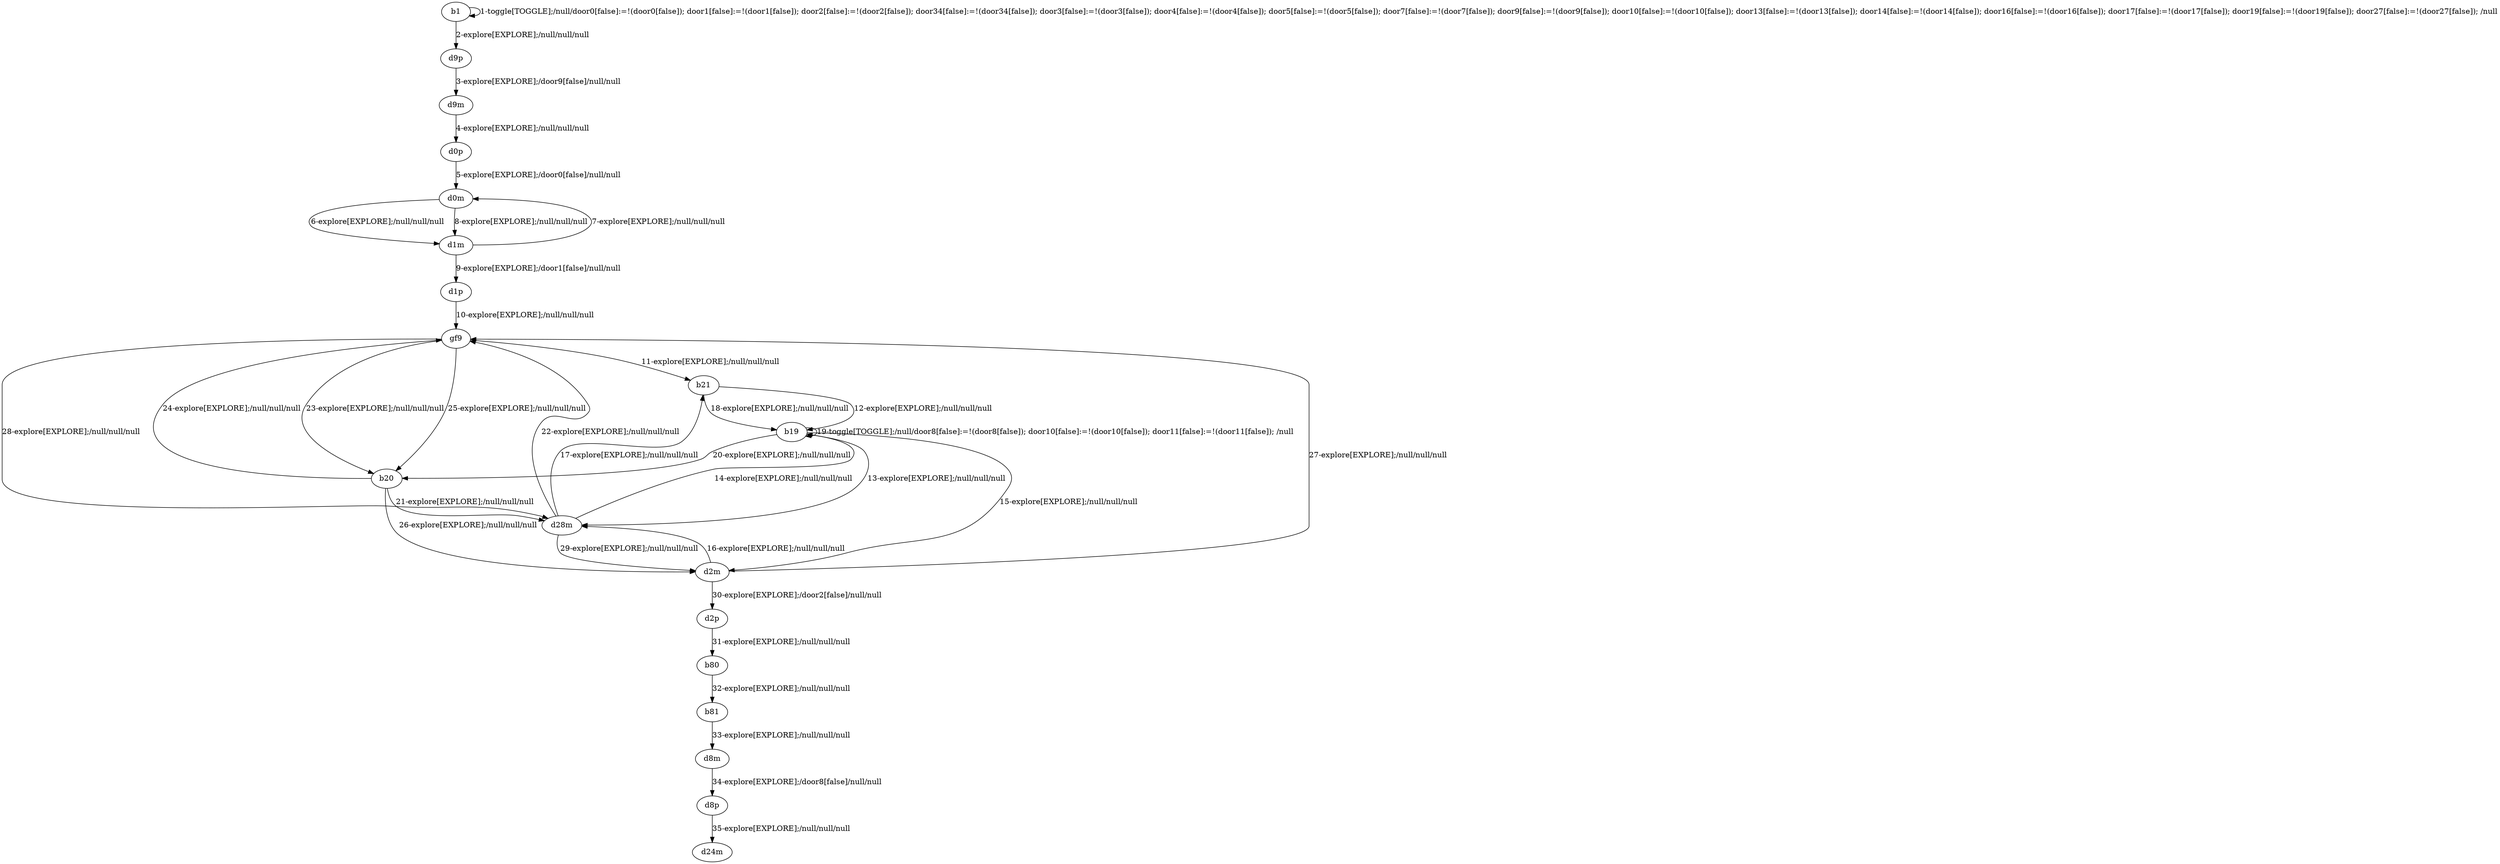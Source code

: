 # Total number of goals covered by this test: 2
# b21 --> b19
# d2m --> gf9

digraph g {
"b1" -> "b1" [label = "1-toggle[TOGGLE];/null/door0[false]:=!(door0[false]); door1[false]:=!(door1[false]); door2[false]:=!(door2[false]); door34[false]:=!(door34[false]); door3[false]:=!(door3[false]); door4[false]:=!(door4[false]); door5[false]:=!(door5[false]); door7[false]:=!(door7[false]); door9[false]:=!(door9[false]); door10[false]:=!(door10[false]); door13[false]:=!(door13[false]); door14[false]:=!(door14[false]); door16[false]:=!(door16[false]); door17[false]:=!(door17[false]); door19[false]:=!(door19[false]); door27[false]:=!(door27[false]); /null"];
"b1" -> "d9p" [label = "2-explore[EXPLORE];/null/null/null"];
"d9p" -> "d9m" [label = "3-explore[EXPLORE];/door9[false]/null/null"];
"d9m" -> "d0p" [label = "4-explore[EXPLORE];/null/null/null"];
"d0p" -> "d0m" [label = "5-explore[EXPLORE];/door0[false]/null/null"];
"d0m" -> "d1m" [label = "6-explore[EXPLORE];/null/null/null"];
"d1m" -> "d0m" [label = "7-explore[EXPLORE];/null/null/null"];
"d0m" -> "d1m" [label = "8-explore[EXPLORE];/null/null/null"];
"d1m" -> "d1p" [label = "9-explore[EXPLORE];/door1[false]/null/null"];
"d1p" -> "gf9" [label = "10-explore[EXPLORE];/null/null/null"];
"gf9" -> "b21" [label = "11-explore[EXPLORE];/null/null/null"];
"b21" -> "b19" [label = "12-explore[EXPLORE];/null/null/null"];
"b19" -> "d28m" [label = "13-explore[EXPLORE];/null/null/null"];
"d28m" -> "b19" [label = "14-explore[EXPLORE];/null/null/null"];
"b19" -> "d2m" [label = "15-explore[EXPLORE];/null/null/null"];
"d2m" -> "d28m" [label = "16-explore[EXPLORE];/null/null/null"];
"d28m" -> "b21" [label = "17-explore[EXPLORE];/null/null/null"];
"b21" -> "b19" [label = "18-explore[EXPLORE];/null/null/null"];
"b19" -> "b19" [label = "19-toggle[TOGGLE];/null/door8[false]:=!(door8[false]); door10[false]:=!(door10[false]); door11[false]:=!(door11[false]); /null"];
"b19" -> "b20" [label = "20-explore[EXPLORE];/null/null/null"];
"b20" -> "d28m" [label = "21-explore[EXPLORE];/null/null/null"];
"d28m" -> "gf9" [label = "22-explore[EXPLORE];/null/null/null"];
"gf9" -> "b20" [label = "23-explore[EXPLORE];/null/null/null"];
"b20" -> "gf9" [label = "24-explore[EXPLORE];/null/null/null"];
"gf9" -> "b20" [label = "25-explore[EXPLORE];/null/null/null"];
"b20" -> "d2m" [label = "26-explore[EXPLORE];/null/null/null"];
"d2m" -> "gf9" [label = "27-explore[EXPLORE];/null/null/null"];
"gf9" -> "d28m" [label = "28-explore[EXPLORE];/null/null/null"];
"d28m" -> "d2m" [label = "29-explore[EXPLORE];/null/null/null"];
"d2m" -> "d2p" [label = "30-explore[EXPLORE];/door2[false]/null/null"];
"d2p" -> "b80" [label = "31-explore[EXPLORE];/null/null/null"];
"b80" -> "b81" [label = "32-explore[EXPLORE];/null/null/null"];
"b81" -> "d8m" [label = "33-explore[EXPLORE];/null/null/null"];
"d8m" -> "d8p" [label = "34-explore[EXPLORE];/door8[false]/null/null"];
"d8p" -> "d24m" [label = "35-explore[EXPLORE];/null/null/null"];
}